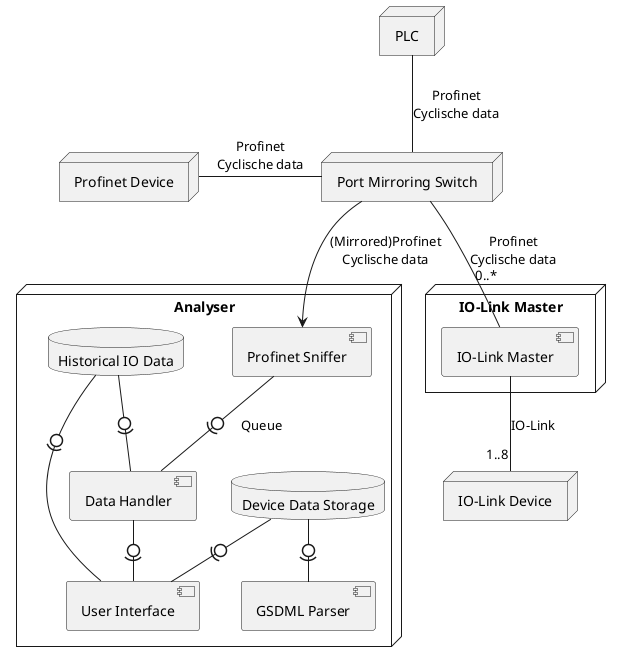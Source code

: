 @startuml Deployment_diagram

node "PLC" {
  
}

node "Port Mirroring Switch" as PM

node "Profinet Device" as PD

node "Analyser" {
    component "Profinet Sniffer" as PS
    component "Data Handler" as DH
    component "GSDML Parser" as GP
    component "User Interface" as UI
    database "Device Data Storage" as DB1
    database "Historical IO Data" as DB2
}

node "IO-Link Master" as IOlink {
  component "IO-Link Master" as IOM
}
node "IO-Link Device" as Device{
}
' Connections
PLC -- PM : Profinet\nCyclische data
PM --"0..*\n\n" IOM : Profinet\nCyclische data
PM --> PS : (Mirrored)Profinet\nCyclische data
IOM --"1..8" Device : IO-Link
PD- PM : Profinet\nCyclische data

DB2 -0)- DH
DB2 -0)- UI
DB1 -0)- UI
DB1 -0)- GP
PS -0)- DH : Queue
DH -0)- UI
@enduml
